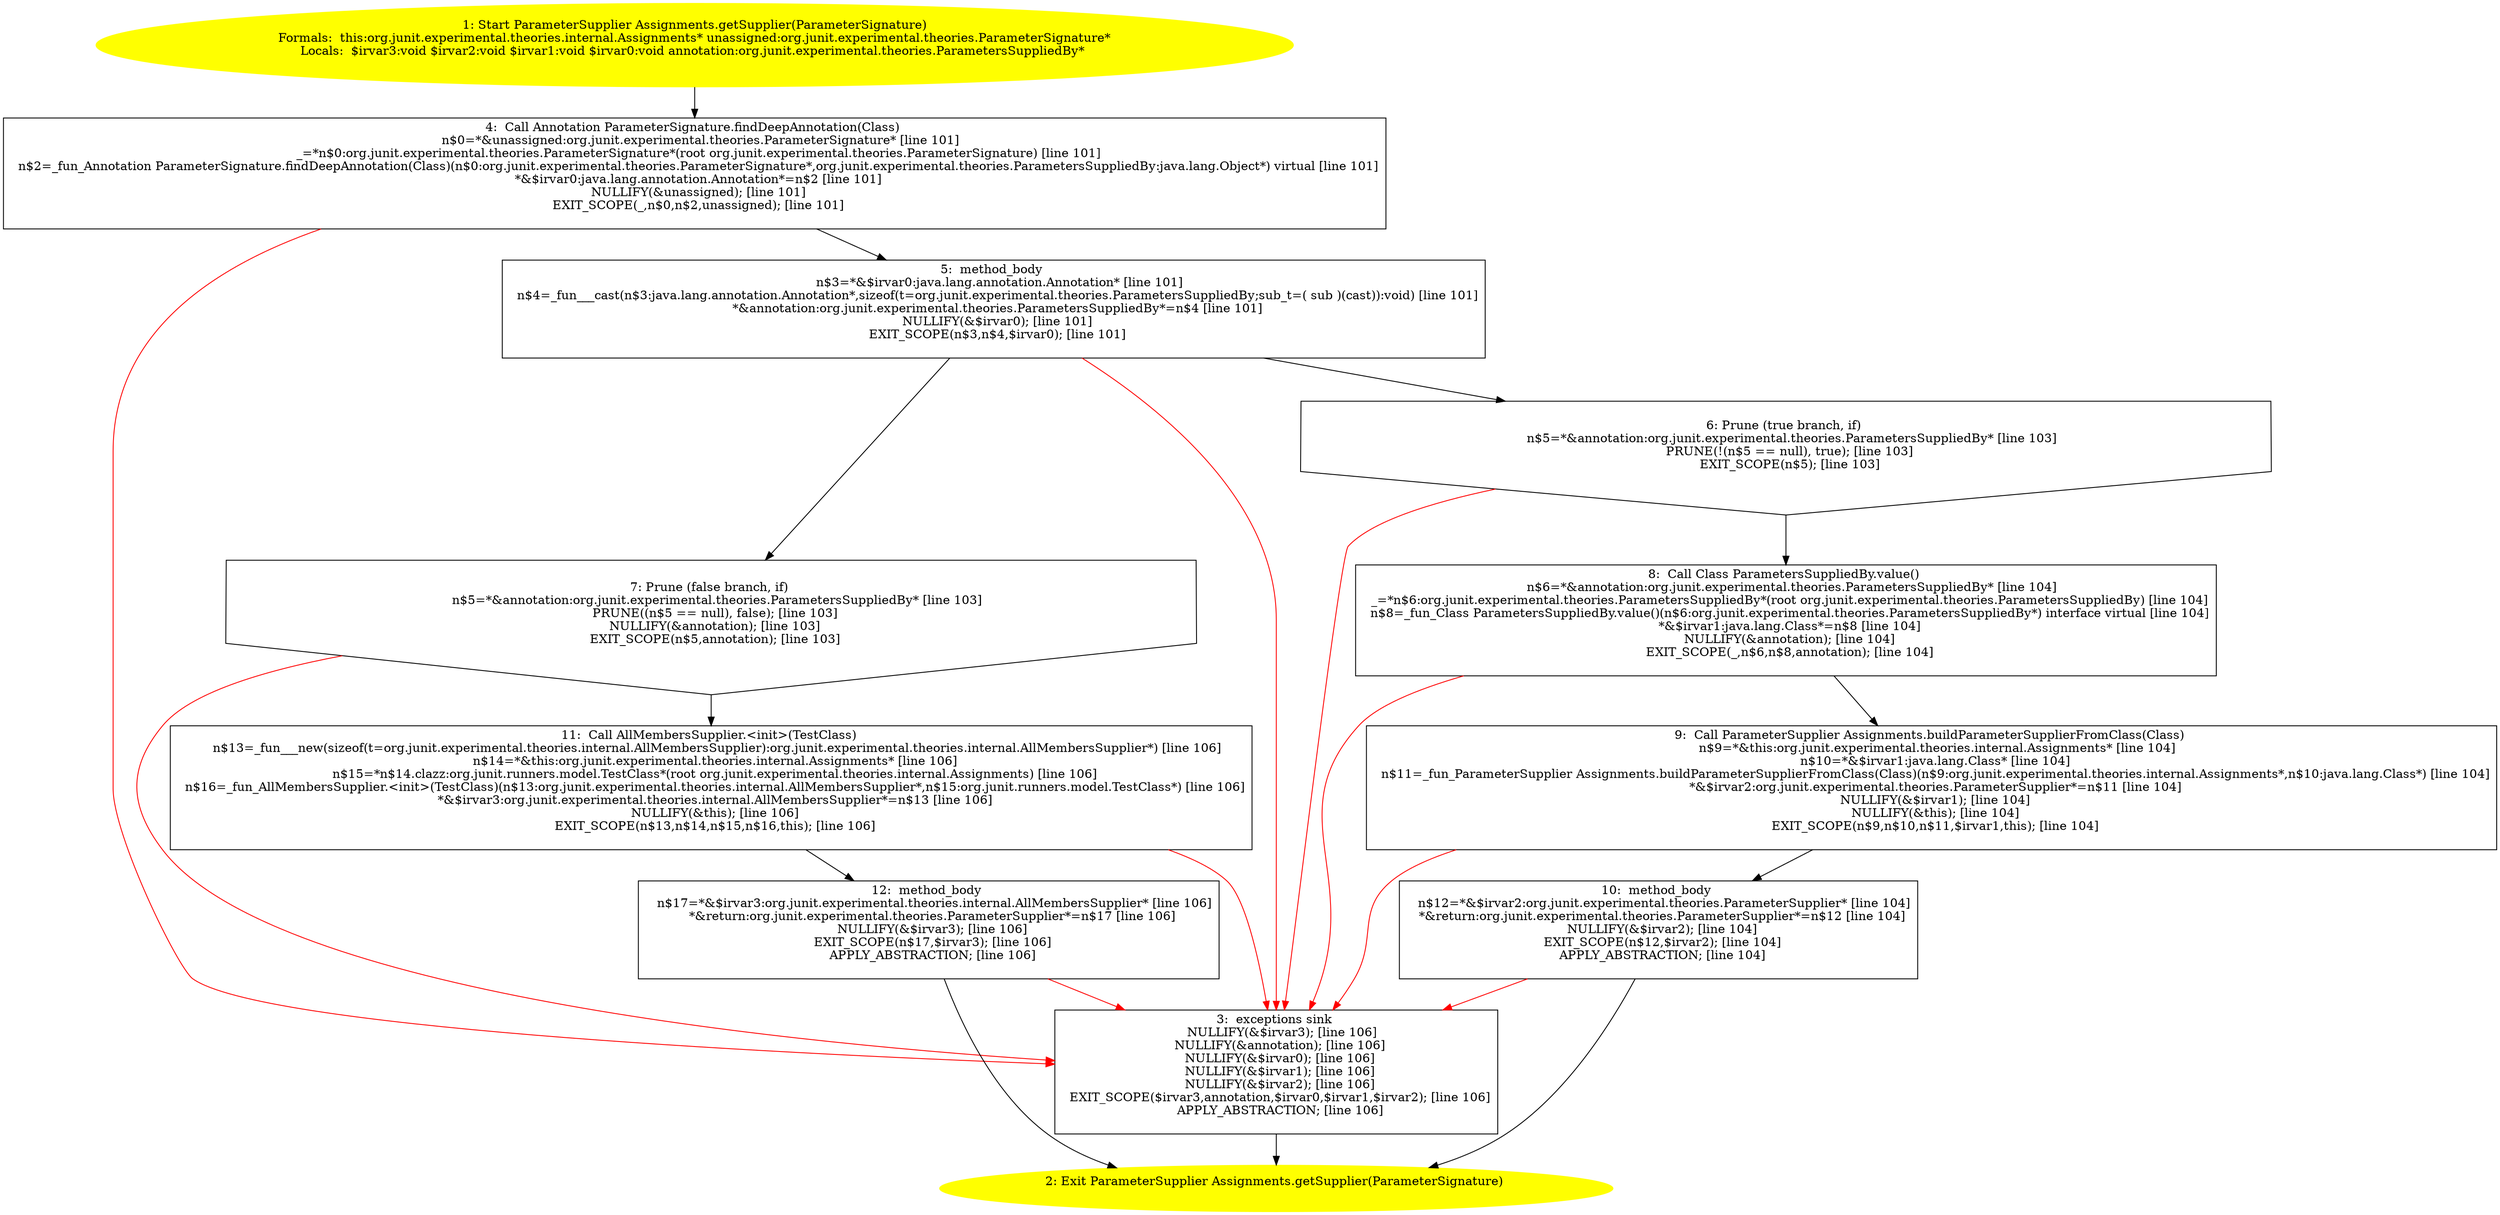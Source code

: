 /* @generated */
digraph cfg {
"org.junit.experimental.theories.internal.Assignments.getSupplier(org.junit.experimental.theories.Par.3234540e87ccc03d810300a5a87988f1_1" [label="1: Start ParameterSupplier Assignments.getSupplier(ParameterSignature)\nFormals:  this:org.junit.experimental.theories.internal.Assignments* unassigned:org.junit.experimental.theories.ParameterSignature*\nLocals:  $irvar3:void $irvar2:void $irvar1:void $irvar0:void annotation:org.junit.experimental.theories.ParametersSuppliedBy* \n  " color=yellow style=filled]
	

	 "org.junit.experimental.theories.internal.Assignments.getSupplier(org.junit.experimental.theories.Par.3234540e87ccc03d810300a5a87988f1_1" -> "org.junit.experimental.theories.internal.Assignments.getSupplier(org.junit.experimental.theories.Par.3234540e87ccc03d810300a5a87988f1_4" ;
"org.junit.experimental.theories.internal.Assignments.getSupplier(org.junit.experimental.theories.Par.3234540e87ccc03d810300a5a87988f1_2" [label="2: Exit ParameterSupplier Assignments.getSupplier(ParameterSignature) \n  " color=yellow style=filled]
	

"org.junit.experimental.theories.internal.Assignments.getSupplier(org.junit.experimental.theories.Par.3234540e87ccc03d810300a5a87988f1_3" [label="3:  exceptions sink \n   NULLIFY(&$irvar3); [line 106]\n  NULLIFY(&annotation); [line 106]\n  NULLIFY(&$irvar0); [line 106]\n  NULLIFY(&$irvar1); [line 106]\n  NULLIFY(&$irvar2); [line 106]\n  EXIT_SCOPE($irvar3,annotation,$irvar0,$irvar1,$irvar2); [line 106]\n  APPLY_ABSTRACTION; [line 106]\n " shape="box"]
	

	 "org.junit.experimental.theories.internal.Assignments.getSupplier(org.junit.experimental.theories.Par.3234540e87ccc03d810300a5a87988f1_3" -> "org.junit.experimental.theories.internal.Assignments.getSupplier(org.junit.experimental.theories.Par.3234540e87ccc03d810300a5a87988f1_2" ;
"org.junit.experimental.theories.internal.Assignments.getSupplier(org.junit.experimental.theories.Par.3234540e87ccc03d810300a5a87988f1_4" [label="4:  Call Annotation ParameterSignature.findDeepAnnotation(Class) \n   n$0=*&unassigned:org.junit.experimental.theories.ParameterSignature* [line 101]\n  _=*n$0:org.junit.experimental.theories.ParameterSignature*(root org.junit.experimental.theories.ParameterSignature) [line 101]\n  n$2=_fun_Annotation ParameterSignature.findDeepAnnotation(Class)(n$0:org.junit.experimental.theories.ParameterSignature*,org.junit.experimental.theories.ParametersSuppliedBy:java.lang.Object*) virtual [line 101]\n  *&$irvar0:java.lang.annotation.Annotation*=n$2 [line 101]\n  NULLIFY(&unassigned); [line 101]\n  EXIT_SCOPE(_,n$0,n$2,unassigned); [line 101]\n " shape="box"]
	

	 "org.junit.experimental.theories.internal.Assignments.getSupplier(org.junit.experimental.theories.Par.3234540e87ccc03d810300a5a87988f1_4" -> "org.junit.experimental.theories.internal.Assignments.getSupplier(org.junit.experimental.theories.Par.3234540e87ccc03d810300a5a87988f1_5" ;
	 "org.junit.experimental.theories.internal.Assignments.getSupplier(org.junit.experimental.theories.Par.3234540e87ccc03d810300a5a87988f1_4" -> "org.junit.experimental.theories.internal.Assignments.getSupplier(org.junit.experimental.theories.Par.3234540e87ccc03d810300a5a87988f1_3" [color="red" ];
"org.junit.experimental.theories.internal.Assignments.getSupplier(org.junit.experimental.theories.Par.3234540e87ccc03d810300a5a87988f1_5" [label="5:  method_body \n   n$3=*&$irvar0:java.lang.annotation.Annotation* [line 101]\n  n$4=_fun___cast(n$3:java.lang.annotation.Annotation*,sizeof(t=org.junit.experimental.theories.ParametersSuppliedBy;sub_t=( sub )(cast)):void) [line 101]\n  *&annotation:org.junit.experimental.theories.ParametersSuppliedBy*=n$4 [line 101]\n  NULLIFY(&$irvar0); [line 101]\n  EXIT_SCOPE(n$3,n$4,$irvar0); [line 101]\n " shape="box"]
	

	 "org.junit.experimental.theories.internal.Assignments.getSupplier(org.junit.experimental.theories.Par.3234540e87ccc03d810300a5a87988f1_5" -> "org.junit.experimental.theories.internal.Assignments.getSupplier(org.junit.experimental.theories.Par.3234540e87ccc03d810300a5a87988f1_6" ;
	 "org.junit.experimental.theories.internal.Assignments.getSupplier(org.junit.experimental.theories.Par.3234540e87ccc03d810300a5a87988f1_5" -> "org.junit.experimental.theories.internal.Assignments.getSupplier(org.junit.experimental.theories.Par.3234540e87ccc03d810300a5a87988f1_7" ;
	 "org.junit.experimental.theories.internal.Assignments.getSupplier(org.junit.experimental.theories.Par.3234540e87ccc03d810300a5a87988f1_5" -> "org.junit.experimental.theories.internal.Assignments.getSupplier(org.junit.experimental.theories.Par.3234540e87ccc03d810300a5a87988f1_3" [color="red" ];
"org.junit.experimental.theories.internal.Assignments.getSupplier(org.junit.experimental.theories.Par.3234540e87ccc03d810300a5a87988f1_6" [label="6: Prune (true branch, if) \n   n$5=*&annotation:org.junit.experimental.theories.ParametersSuppliedBy* [line 103]\n  PRUNE(!(n$5 == null), true); [line 103]\n  EXIT_SCOPE(n$5); [line 103]\n " shape="invhouse"]
	

	 "org.junit.experimental.theories.internal.Assignments.getSupplier(org.junit.experimental.theories.Par.3234540e87ccc03d810300a5a87988f1_6" -> "org.junit.experimental.theories.internal.Assignments.getSupplier(org.junit.experimental.theories.Par.3234540e87ccc03d810300a5a87988f1_8" ;
	 "org.junit.experimental.theories.internal.Assignments.getSupplier(org.junit.experimental.theories.Par.3234540e87ccc03d810300a5a87988f1_6" -> "org.junit.experimental.theories.internal.Assignments.getSupplier(org.junit.experimental.theories.Par.3234540e87ccc03d810300a5a87988f1_3" [color="red" ];
"org.junit.experimental.theories.internal.Assignments.getSupplier(org.junit.experimental.theories.Par.3234540e87ccc03d810300a5a87988f1_7" [label="7: Prune (false branch, if) \n   n$5=*&annotation:org.junit.experimental.theories.ParametersSuppliedBy* [line 103]\n  PRUNE((n$5 == null), false); [line 103]\n  NULLIFY(&annotation); [line 103]\n  EXIT_SCOPE(n$5,annotation); [line 103]\n " shape="invhouse"]
	

	 "org.junit.experimental.theories.internal.Assignments.getSupplier(org.junit.experimental.theories.Par.3234540e87ccc03d810300a5a87988f1_7" -> "org.junit.experimental.theories.internal.Assignments.getSupplier(org.junit.experimental.theories.Par.3234540e87ccc03d810300a5a87988f1_11" ;
	 "org.junit.experimental.theories.internal.Assignments.getSupplier(org.junit.experimental.theories.Par.3234540e87ccc03d810300a5a87988f1_7" -> "org.junit.experimental.theories.internal.Assignments.getSupplier(org.junit.experimental.theories.Par.3234540e87ccc03d810300a5a87988f1_3" [color="red" ];
"org.junit.experimental.theories.internal.Assignments.getSupplier(org.junit.experimental.theories.Par.3234540e87ccc03d810300a5a87988f1_8" [label="8:  Call Class ParametersSuppliedBy.value() \n   n$6=*&annotation:org.junit.experimental.theories.ParametersSuppliedBy* [line 104]\n  _=*n$6:org.junit.experimental.theories.ParametersSuppliedBy*(root org.junit.experimental.theories.ParametersSuppliedBy) [line 104]\n  n$8=_fun_Class ParametersSuppliedBy.value()(n$6:org.junit.experimental.theories.ParametersSuppliedBy*) interface virtual [line 104]\n  *&$irvar1:java.lang.Class*=n$8 [line 104]\n  NULLIFY(&annotation); [line 104]\n  EXIT_SCOPE(_,n$6,n$8,annotation); [line 104]\n " shape="box"]
	

	 "org.junit.experimental.theories.internal.Assignments.getSupplier(org.junit.experimental.theories.Par.3234540e87ccc03d810300a5a87988f1_8" -> "org.junit.experimental.theories.internal.Assignments.getSupplier(org.junit.experimental.theories.Par.3234540e87ccc03d810300a5a87988f1_9" ;
	 "org.junit.experimental.theories.internal.Assignments.getSupplier(org.junit.experimental.theories.Par.3234540e87ccc03d810300a5a87988f1_8" -> "org.junit.experimental.theories.internal.Assignments.getSupplier(org.junit.experimental.theories.Par.3234540e87ccc03d810300a5a87988f1_3" [color="red" ];
"org.junit.experimental.theories.internal.Assignments.getSupplier(org.junit.experimental.theories.Par.3234540e87ccc03d810300a5a87988f1_9" [label="9:  Call ParameterSupplier Assignments.buildParameterSupplierFromClass(Class) \n   n$9=*&this:org.junit.experimental.theories.internal.Assignments* [line 104]\n  n$10=*&$irvar1:java.lang.Class* [line 104]\n  n$11=_fun_ParameterSupplier Assignments.buildParameterSupplierFromClass(Class)(n$9:org.junit.experimental.theories.internal.Assignments*,n$10:java.lang.Class*) [line 104]\n  *&$irvar2:org.junit.experimental.theories.ParameterSupplier*=n$11 [line 104]\n  NULLIFY(&$irvar1); [line 104]\n  NULLIFY(&this); [line 104]\n  EXIT_SCOPE(n$9,n$10,n$11,$irvar1,this); [line 104]\n " shape="box"]
	

	 "org.junit.experimental.theories.internal.Assignments.getSupplier(org.junit.experimental.theories.Par.3234540e87ccc03d810300a5a87988f1_9" -> "org.junit.experimental.theories.internal.Assignments.getSupplier(org.junit.experimental.theories.Par.3234540e87ccc03d810300a5a87988f1_10" ;
	 "org.junit.experimental.theories.internal.Assignments.getSupplier(org.junit.experimental.theories.Par.3234540e87ccc03d810300a5a87988f1_9" -> "org.junit.experimental.theories.internal.Assignments.getSupplier(org.junit.experimental.theories.Par.3234540e87ccc03d810300a5a87988f1_3" [color="red" ];
"org.junit.experimental.theories.internal.Assignments.getSupplier(org.junit.experimental.theories.Par.3234540e87ccc03d810300a5a87988f1_10" [label="10:  method_body \n   n$12=*&$irvar2:org.junit.experimental.theories.ParameterSupplier* [line 104]\n  *&return:org.junit.experimental.theories.ParameterSupplier*=n$12 [line 104]\n  NULLIFY(&$irvar2); [line 104]\n  EXIT_SCOPE(n$12,$irvar2); [line 104]\n  APPLY_ABSTRACTION; [line 104]\n " shape="box"]
	

	 "org.junit.experimental.theories.internal.Assignments.getSupplier(org.junit.experimental.theories.Par.3234540e87ccc03d810300a5a87988f1_10" -> "org.junit.experimental.theories.internal.Assignments.getSupplier(org.junit.experimental.theories.Par.3234540e87ccc03d810300a5a87988f1_2" ;
	 "org.junit.experimental.theories.internal.Assignments.getSupplier(org.junit.experimental.theories.Par.3234540e87ccc03d810300a5a87988f1_10" -> "org.junit.experimental.theories.internal.Assignments.getSupplier(org.junit.experimental.theories.Par.3234540e87ccc03d810300a5a87988f1_3" [color="red" ];
"org.junit.experimental.theories.internal.Assignments.getSupplier(org.junit.experimental.theories.Par.3234540e87ccc03d810300a5a87988f1_11" [label="11:  Call AllMembersSupplier.<init>(TestClass) \n   n$13=_fun___new(sizeof(t=org.junit.experimental.theories.internal.AllMembersSupplier):org.junit.experimental.theories.internal.AllMembersSupplier*) [line 106]\n  n$14=*&this:org.junit.experimental.theories.internal.Assignments* [line 106]\n  n$15=*n$14.clazz:org.junit.runners.model.TestClass*(root org.junit.experimental.theories.internal.Assignments) [line 106]\n  n$16=_fun_AllMembersSupplier.<init>(TestClass)(n$13:org.junit.experimental.theories.internal.AllMembersSupplier*,n$15:org.junit.runners.model.TestClass*) [line 106]\n  *&$irvar3:org.junit.experimental.theories.internal.AllMembersSupplier*=n$13 [line 106]\n  NULLIFY(&this); [line 106]\n  EXIT_SCOPE(n$13,n$14,n$15,n$16,this); [line 106]\n " shape="box"]
	

	 "org.junit.experimental.theories.internal.Assignments.getSupplier(org.junit.experimental.theories.Par.3234540e87ccc03d810300a5a87988f1_11" -> "org.junit.experimental.theories.internal.Assignments.getSupplier(org.junit.experimental.theories.Par.3234540e87ccc03d810300a5a87988f1_12" ;
	 "org.junit.experimental.theories.internal.Assignments.getSupplier(org.junit.experimental.theories.Par.3234540e87ccc03d810300a5a87988f1_11" -> "org.junit.experimental.theories.internal.Assignments.getSupplier(org.junit.experimental.theories.Par.3234540e87ccc03d810300a5a87988f1_3" [color="red" ];
"org.junit.experimental.theories.internal.Assignments.getSupplier(org.junit.experimental.theories.Par.3234540e87ccc03d810300a5a87988f1_12" [label="12:  method_body \n   n$17=*&$irvar3:org.junit.experimental.theories.internal.AllMembersSupplier* [line 106]\n  *&return:org.junit.experimental.theories.ParameterSupplier*=n$17 [line 106]\n  NULLIFY(&$irvar3); [line 106]\n  EXIT_SCOPE(n$17,$irvar3); [line 106]\n  APPLY_ABSTRACTION; [line 106]\n " shape="box"]
	

	 "org.junit.experimental.theories.internal.Assignments.getSupplier(org.junit.experimental.theories.Par.3234540e87ccc03d810300a5a87988f1_12" -> "org.junit.experimental.theories.internal.Assignments.getSupplier(org.junit.experimental.theories.Par.3234540e87ccc03d810300a5a87988f1_2" ;
	 "org.junit.experimental.theories.internal.Assignments.getSupplier(org.junit.experimental.theories.Par.3234540e87ccc03d810300a5a87988f1_12" -> "org.junit.experimental.theories.internal.Assignments.getSupplier(org.junit.experimental.theories.Par.3234540e87ccc03d810300a5a87988f1_3" [color="red" ];
}
